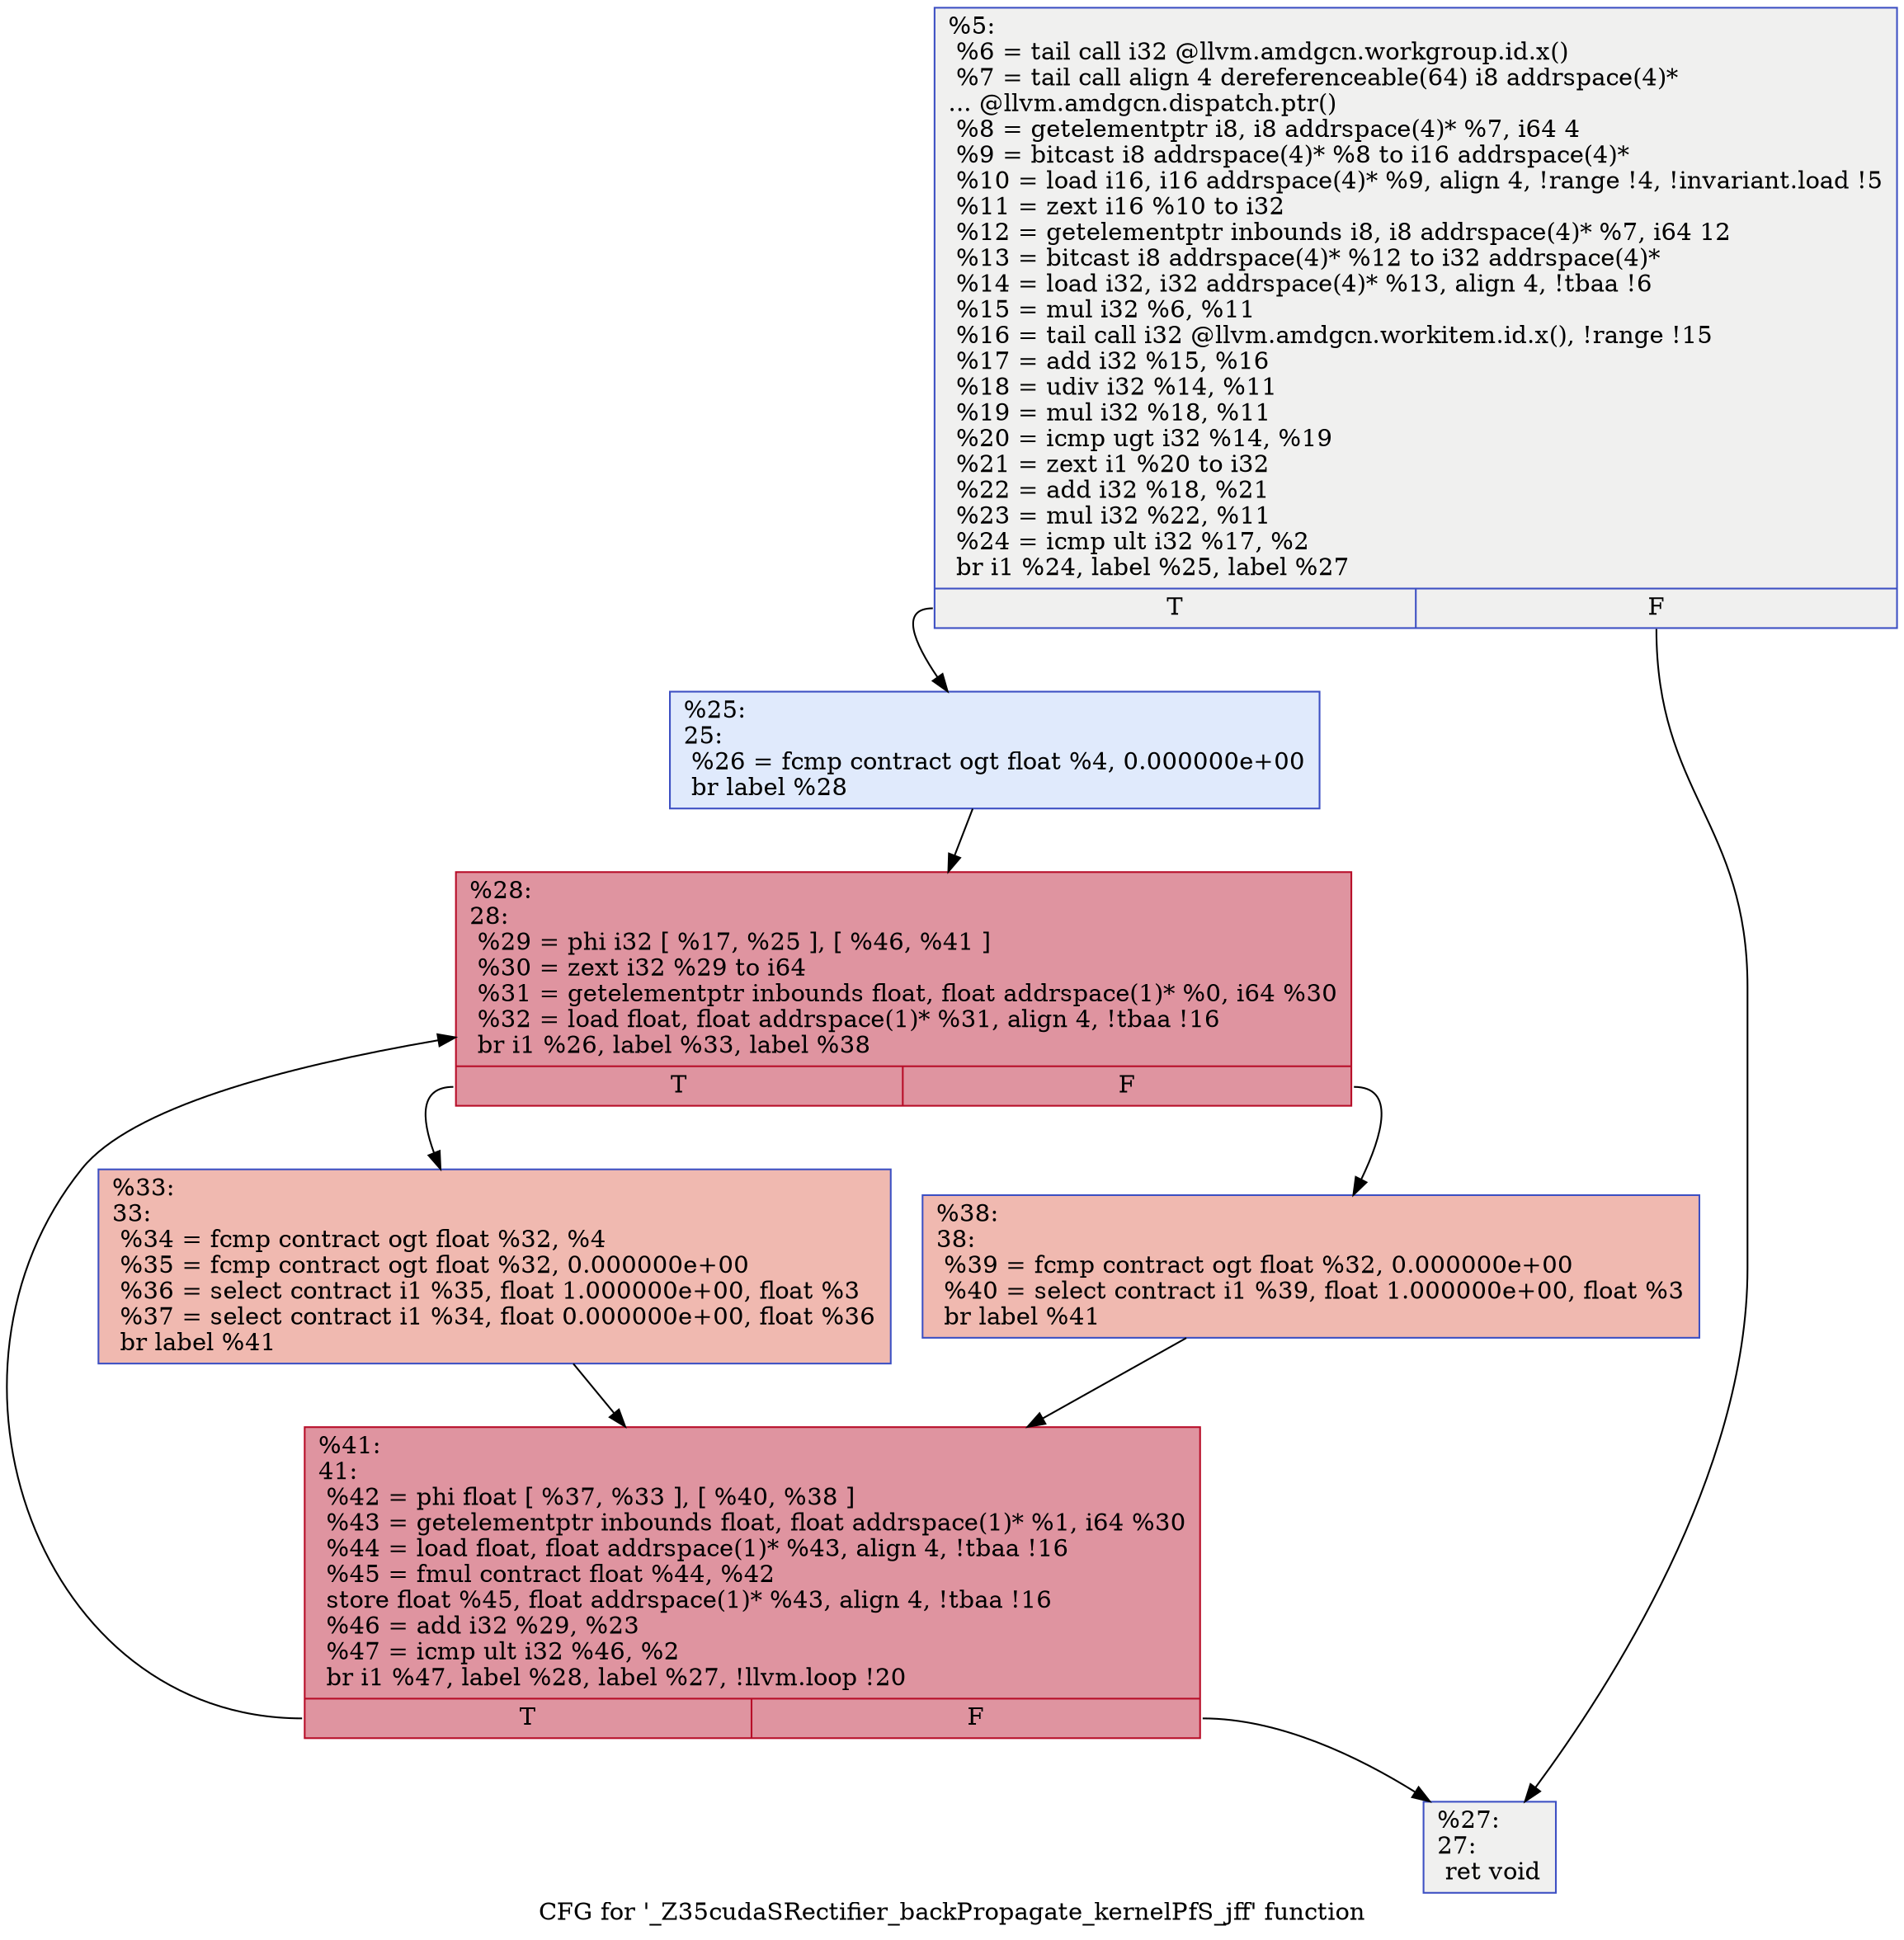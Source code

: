 digraph "CFG for '_Z35cudaSRectifier_backPropagate_kernelPfS_jff' function" {
	label="CFG for '_Z35cudaSRectifier_backPropagate_kernelPfS_jff' function";

	Node0x45157e0 [shape=record,color="#3d50c3ff", style=filled, fillcolor="#dedcdb70",label="{%5:\l  %6 = tail call i32 @llvm.amdgcn.workgroup.id.x()\l  %7 = tail call align 4 dereferenceable(64) i8 addrspace(4)*\l... @llvm.amdgcn.dispatch.ptr()\l  %8 = getelementptr i8, i8 addrspace(4)* %7, i64 4\l  %9 = bitcast i8 addrspace(4)* %8 to i16 addrspace(4)*\l  %10 = load i16, i16 addrspace(4)* %9, align 4, !range !4, !invariant.load !5\l  %11 = zext i16 %10 to i32\l  %12 = getelementptr inbounds i8, i8 addrspace(4)* %7, i64 12\l  %13 = bitcast i8 addrspace(4)* %12 to i32 addrspace(4)*\l  %14 = load i32, i32 addrspace(4)* %13, align 4, !tbaa !6\l  %15 = mul i32 %6, %11\l  %16 = tail call i32 @llvm.amdgcn.workitem.id.x(), !range !15\l  %17 = add i32 %15, %16\l  %18 = udiv i32 %14, %11\l  %19 = mul i32 %18, %11\l  %20 = icmp ugt i32 %14, %19\l  %21 = zext i1 %20 to i32\l  %22 = add i32 %18, %21\l  %23 = mul i32 %22, %11\l  %24 = icmp ult i32 %17, %2\l  br i1 %24, label %25, label %27\l|{<s0>T|<s1>F}}"];
	Node0x45157e0:s0 -> Node0x4517d90;
	Node0x45157e0:s1 -> Node0x4517e20;
	Node0x4517d90 [shape=record,color="#3d50c3ff", style=filled, fillcolor="#b9d0f970",label="{%25:\l25:                                               \l  %26 = fcmp contract ogt float %4, 0.000000e+00\l  br label %28\l}"];
	Node0x4517d90 -> Node0x4518a00;
	Node0x4517e20 [shape=record,color="#3d50c3ff", style=filled, fillcolor="#dedcdb70",label="{%27:\l27:                                               \l  ret void\l}"];
	Node0x4518a00 [shape=record,color="#b70d28ff", style=filled, fillcolor="#b70d2870",label="{%28:\l28:                                               \l  %29 = phi i32 [ %17, %25 ], [ %46, %41 ]\l  %30 = zext i32 %29 to i64\l  %31 = getelementptr inbounds float, float addrspace(1)* %0, i64 %30\l  %32 = load float, float addrspace(1)* %31, align 4, !tbaa !16\l  br i1 %26, label %33, label %38\l|{<s0>T|<s1>F}}"];
	Node0x4518a00:s0 -> Node0x45178b0;
	Node0x4518a00:s1 -> Node0x4517940;
	Node0x45178b0 [shape=record,color="#3d50c3ff", style=filled, fillcolor="#de614d70",label="{%33:\l33:                                               \l  %34 = fcmp contract ogt float %32, %4\l  %35 = fcmp contract ogt float %32, 0.000000e+00\l  %36 = select contract i1 %35, float 1.000000e+00, float %3\l  %37 = select contract i1 %34, float 0.000000e+00, float %36\l  br label %41\l}"];
	Node0x45178b0 -> Node0x4518b50;
	Node0x4517940 [shape=record,color="#3d50c3ff", style=filled, fillcolor="#de614d70",label="{%38:\l38:                                               \l  %39 = fcmp contract ogt float %32, 0.000000e+00\l  %40 = select contract i1 %39, float 1.000000e+00, float %3\l  br label %41\l}"];
	Node0x4517940 -> Node0x4518b50;
	Node0x4518b50 [shape=record,color="#b70d28ff", style=filled, fillcolor="#b70d2870",label="{%41:\l41:                                               \l  %42 = phi float [ %37, %33 ], [ %40, %38 ]\l  %43 = getelementptr inbounds float, float addrspace(1)* %1, i64 %30\l  %44 = load float, float addrspace(1)* %43, align 4, !tbaa !16\l  %45 = fmul contract float %44, %42\l  store float %45, float addrspace(1)* %43, align 4, !tbaa !16\l  %46 = add i32 %29, %23\l  %47 = icmp ult i32 %46, %2\l  br i1 %47, label %28, label %27, !llvm.loop !20\l|{<s0>T|<s1>F}}"];
	Node0x4518b50:s0 -> Node0x4518a00;
	Node0x4518b50:s1 -> Node0x4517e20;
}
